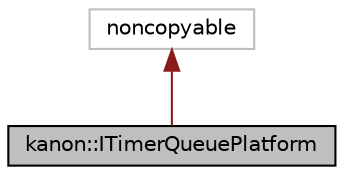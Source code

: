 digraph "kanon::ITimerQueuePlatform"
{
 // INTERACTIVE_SVG=YES
 // LATEX_PDF_SIZE
  bgcolor="transparent";
  edge [fontname="Helvetica",fontsize="10",labelfontname="Helvetica",labelfontsize="10"];
  node [fontname="Helvetica",fontsize="10",shape=record];
  Node1 [label="kanon::ITimerQueuePlatform",height=0.2,width=0.4,color="black", fillcolor="grey75", style="filled", fontcolor="black",tooltip="A FIFO data structure that manage timers."];
  Node2 -> Node1 [dir="back",color="firebrick4",fontsize="10",style="solid",fontname="Helvetica"];
  Node2 [label="noncopyable",height=0.2,width=0.4,color="grey75",tooltip=" "];
}
